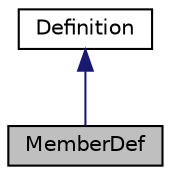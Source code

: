 digraph "MemberDef"
{
 // INTERACTIVE_SVG=YES
 // LATEX_PDF_SIZE
  edge [fontname="Helvetica",fontsize="10",labelfontname="Helvetica",labelfontsize="10"];
  node [fontname="Helvetica",fontsize="10",shape=record];
  Node1 [label="MemberDef",height=0.2,width=0.4,color="black", fillcolor="grey75", style="filled", fontcolor="black",tooltip="A model of a class/file/namespace member symbol."];
  Node2 -> Node1 [dir="back",color="midnightblue",fontsize="10",style="solid",fontname="Helvetica"];
  Node2 [label="Definition",height=0.2,width=0.4,color="black", fillcolor="white", style="filled",URL="$d5/dcc/class_definition.html",tooltip="The common base class of all entity definitions found in the sources."];
}
